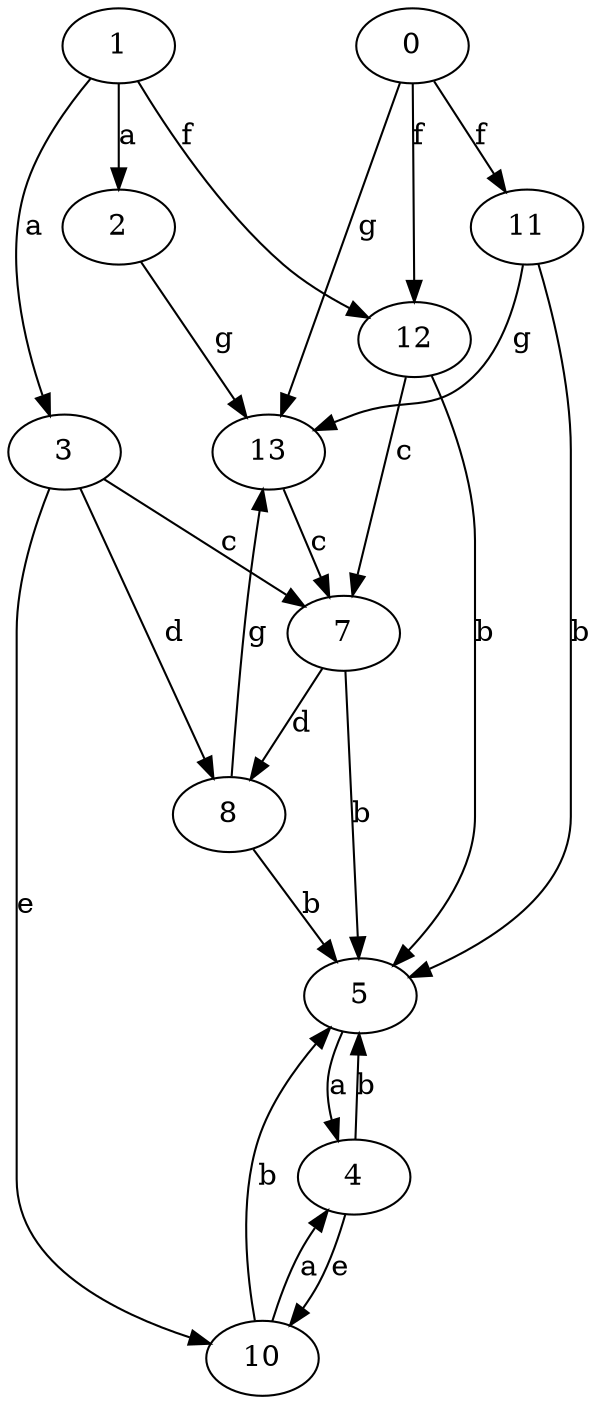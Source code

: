 strict digraph  {
2;
3;
4;
5;
0;
7;
8;
1;
10;
11;
12;
13;
2 -> 13  [label=g];
3 -> 7  [label=c];
3 -> 8  [label=d];
3 -> 10  [label=e];
4 -> 5  [label=b];
4 -> 10  [label=e];
5 -> 4  [label=a];
0 -> 11  [label=f];
0 -> 12  [label=f];
0 -> 13  [label=g];
7 -> 5  [label=b];
7 -> 8  [label=d];
8 -> 5  [label=b];
8 -> 13  [label=g];
1 -> 2  [label=a];
1 -> 3  [label=a];
1 -> 12  [label=f];
10 -> 4  [label=a];
10 -> 5  [label=b];
11 -> 5  [label=b];
11 -> 13  [label=g];
12 -> 5  [label=b];
12 -> 7  [label=c];
13 -> 7  [label=c];
}
